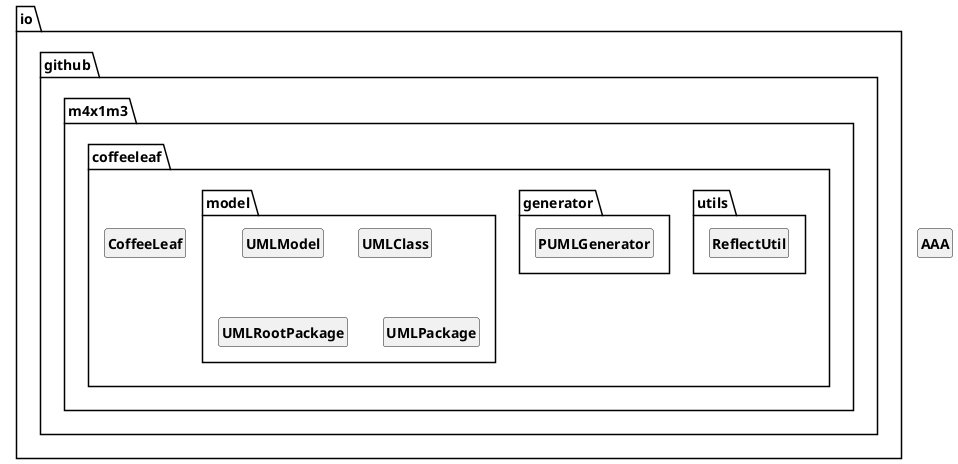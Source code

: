 '
' Copyright 2021 Maxime "M4x1m3" FRIESS
' 
' This file is part of CoffeeLeaf.
'
' CoffeeLeaf is free software: you can redistribute it and/or modify
' it under the terms of the GNU Lesser General Public License as published by
' the Free Software Foundation, either version 3 of the License, or
' (at your option) any later version.
'
' CoffeeLeaf is distributed in the hope that it will be useful,
' but WITHOUT ANY WARRANTY; without even the implied warranty of
' MERCHANTABILITY or FITNESS FOR A PARTICULAR PURPOSE.  See the
' GNU Lesser General Public License for more details.
'
' You should have received a copy of the GNU Lesser General Public License
' along with CoffeeLeaf.  If not, see <https://www.gnu.org/licenses/>.

@startuml
'https://plantuml.com/sequence-diagram
skinparam classFontStyle Bold
skinparam style strictuml

hide empty members

package io.github.m4x1m3.coffeeleaf {
package io.github.m4x1m3.coffeeleaf.utils {
class ReflectUtil {}
}
package io.github.m4x1m3.coffeeleaf.generator {
class PUMLGenerator {}
}
package io.github.m4x1m3.coffeeleaf.model {
class UMLModel {}
class UMLClass {}
class UMLRootPackage {}
class UMLPackage {}
}
class CoffeeLeaf {}
}
class AAA {}

@enduml
